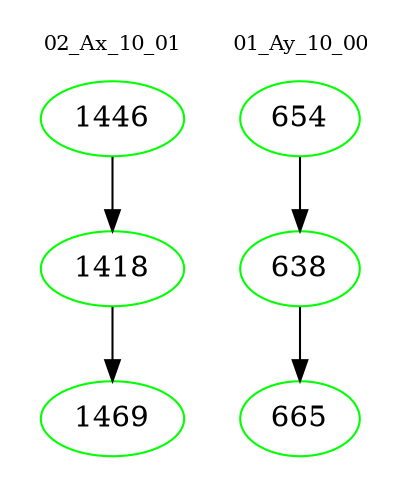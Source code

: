digraph{
subgraph cluster_0 {
color = white
label = "02_Ax_10_01";
fontsize=10;
T0_1446 [label="1446", color="green"]
T0_1446 -> T0_1418 [color="black"]
T0_1418 [label="1418", color="green"]
T0_1418 -> T0_1469 [color="black"]
T0_1469 [label="1469", color="green"]
}
subgraph cluster_1 {
color = white
label = "01_Ay_10_00";
fontsize=10;
T1_654 [label="654", color="green"]
T1_654 -> T1_638 [color="black"]
T1_638 [label="638", color="green"]
T1_638 -> T1_665 [color="black"]
T1_665 [label="665", color="green"]
}
}
